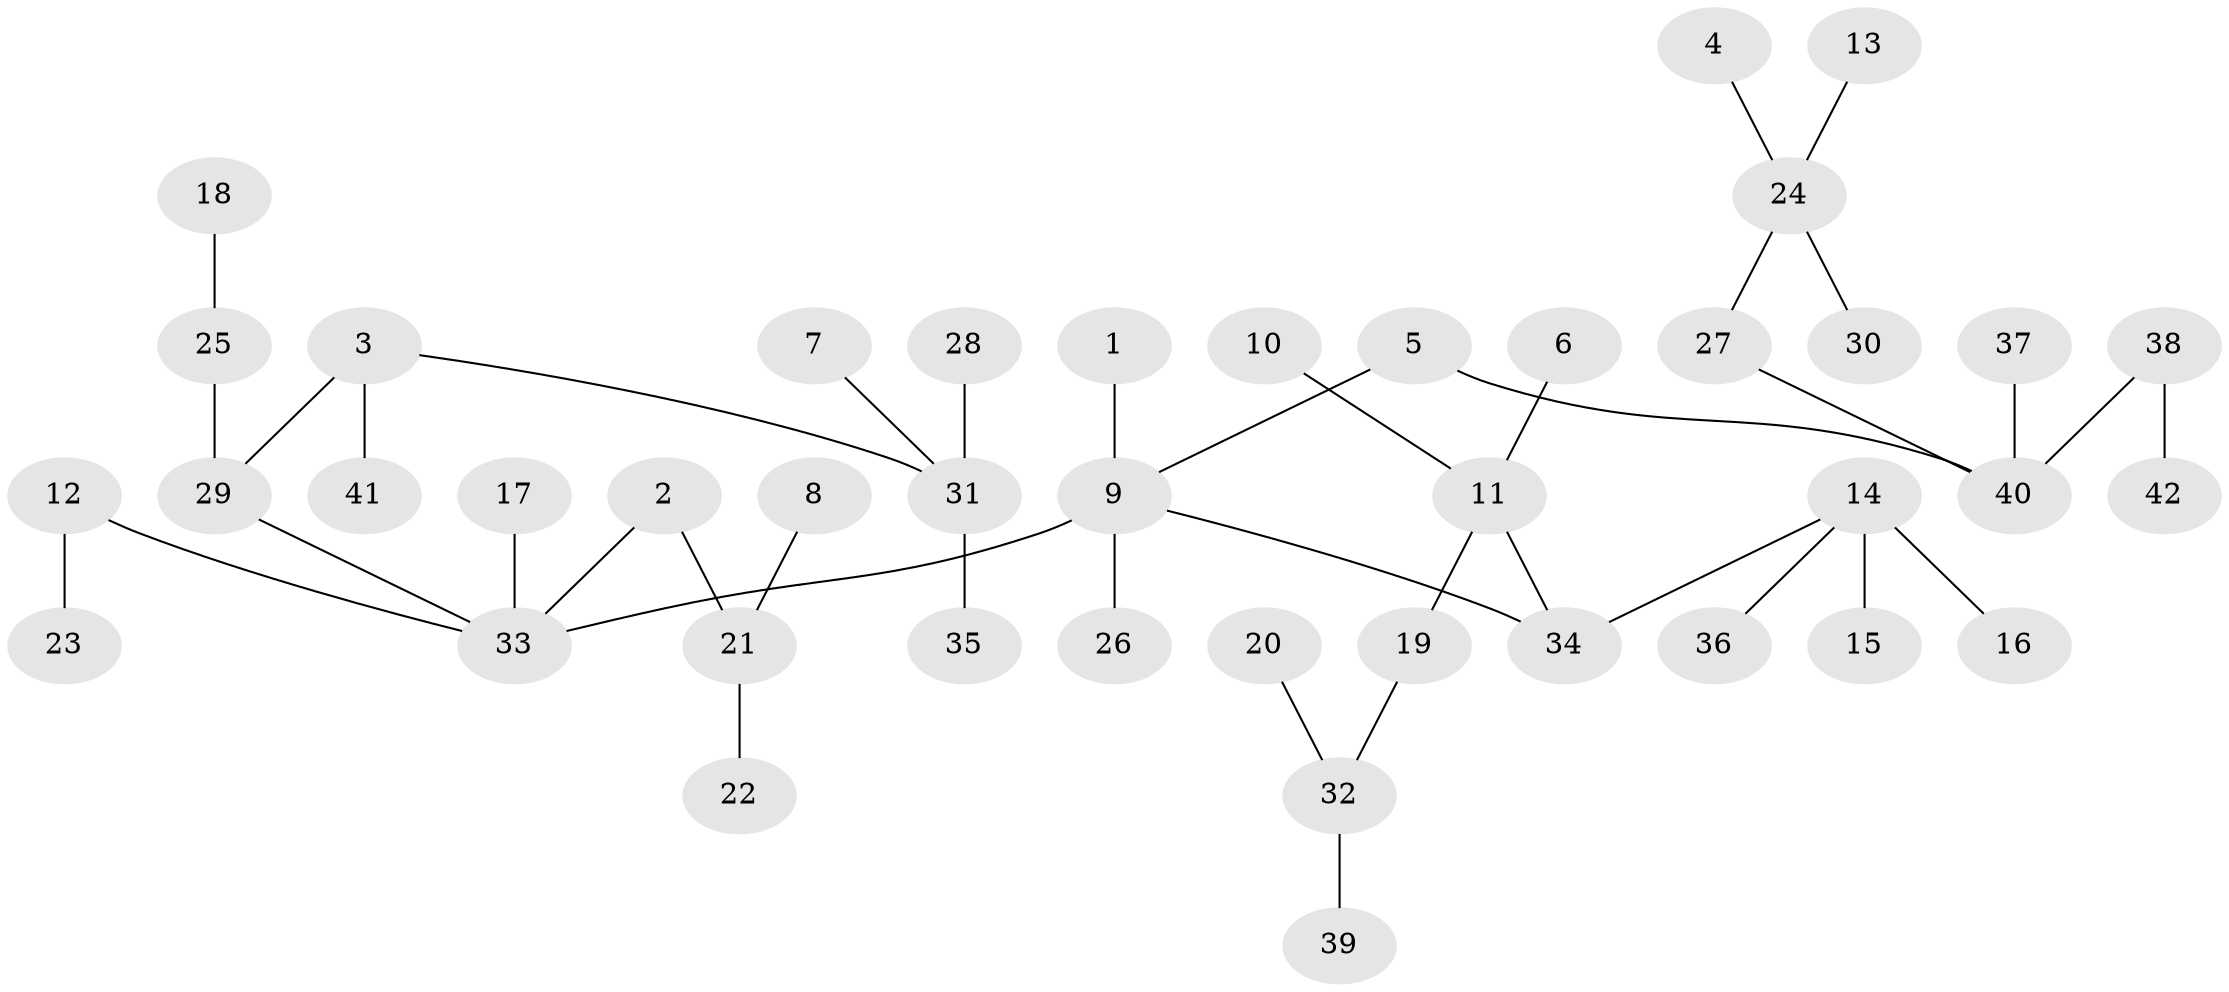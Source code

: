 // original degree distribution, {4: 0.043478260869565216, 5: 0.036231884057971016, 8: 0.007246376811594203, 6: 0.021739130434782608, 1: 0.5289855072463768, 3: 0.15217391304347827, 7: 0.007246376811594203, 2: 0.2028985507246377}
// Generated by graph-tools (version 1.1) at 2025/37/03/04/25 23:37:28]
// undirected, 42 vertices, 41 edges
graph export_dot {
  node [color=gray90,style=filled];
  1;
  2;
  3;
  4;
  5;
  6;
  7;
  8;
  9;
  10;
  11;
  12;
  13;
  14;
  15;
  16;
  17;
  18;
  19;
  20;
  21;
  22;
  23;
  24;
  25;
  26;
  27;
  28;
  29;
  30;
  31;
  32;
  33;
  34;
  35;
  36;
  37;
  38;
  39;
  40;
  41;
  42;
  1 -- 9 [weight=1.0];
  2 -- 21 [weight=1.0];
  2 -- 33 [weight=1.0];
  3 -- 29 [weight=1.0];
  3 -- 31 [weight=1.0];
  3 -- 41 [weight=1.0];
  4 -- 24 [weight=1.0];
  5 -- 9 [weight=1.0];
  5 -- 40 [weight=1.0];
  6 -- 11 [weight=1.0];
  7 -- 31 [weight=1.0];
  8 -- 21 [weight=1.0];
  9 -- 26 [weight=1.0];
  9 -- 33 [weight=1.0];
  9 -- 34 [weight=1.0];
  10 -- 11 [weight=1.0];
  11 -- 19 [weight=1.0];
  11 -- 34 [weight=1.0];
  12 -- 23 [weight=1.0];
  12 -- 33 [weight=1.0];
  13 -- 24 [weight=1.0];
  14 -- 15 [weight=1.0];
  14 -- 16 [weight=1.0];
  14 -- 34 [weight=1.0];
  14 -- 36 [weight=1.0];
  17 -- 33 [weight=1.0];
  18 -- 25 [weight=1.0];
  19 -- 32 [weight=1.0];
  20 -- 32 [weight=1.0];
  21 -- 22 [weight=1.0];
  24 -- 27 [weight=1.0];
  24 -- 30 [weight=1.0];
  25 -- 29 [weight=1.0];
  27 -- 40 [weight=1.0];
  28 -- 31 [weight=1.0];
  29 -- 33 [weight=1.0];
  31 -- 35 [weight=1.0];
  32 -- 39 [weight=1.0];
  37 -- 40 [weight=1.0];
  38 -- 40 [weight=1.0];
  38 -- 42 [weight=1.0];
}
